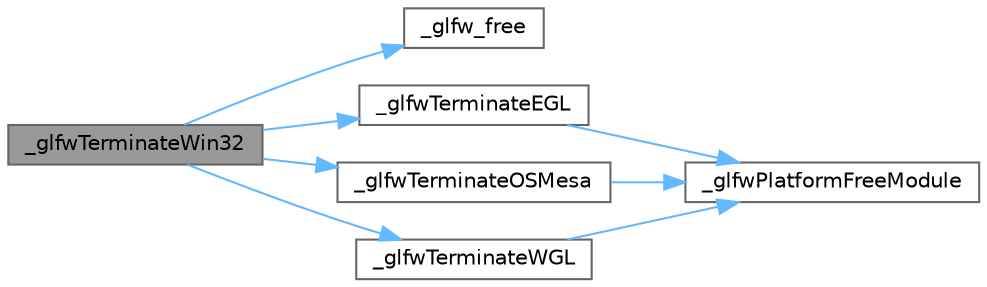 digraph "_glfwTerminateWin32"
{
 // LATEX_PDF_SIZE
  bgcolor="transparent";
  edge [fontname=Helvetica,fontsize=10,labelfontname=Helvetica,labelfontsize=10];
  node [fontname=Helvetica,fontsize=10,shape=box,height=0.2,width=0.4];
  rankdir="LR";
  Node1 [id="Node000001",label="_glfwTerminateWin32",height=0.2,width=0.4,color="gray40", fillcolor="grey60", style="filled", fontcolor="black",tooltip=" "];
  Node1 -> Node2 [id="edge15_Node000001_Node000002",color="steelblue1",style="solid",tooltip=" "];
  Node2 [id="Node000002",label="_glfw_free",height=0.2,width=0.4,color="grey40", fillcolor="white", style="filled",URL="$_classes_2lib_2external_2glfw_2src_2init_8c.html#abcf72962b101a8a5c539da1a278b0e9e",tooltip=" "];
  Node1 -> Node3 [id="edge16_Node000001_Node000003",color="steelblue1",style="solid",tooltip=" "];
  Node3 [id="Node000003",label="_glfwTerminateEGL",height=0.2,width=0.4,color="grey40", fillcolor="white", style="filled",URL="$_classes_2lib_2external_2glfw_2src_2egl__context_8c.html#ab095be9ec2b3a40942da090ee7ab2960",tooltip=" "];
  Node3 -> Node4 [id="edge17_Node000003_Node000004",color="steelblue1",style="solid",tooltip=" "];
  Node4 [id="Node000004",label="_glfwPlatformFreeModule",height=0.2,width=0.4,color="grey40", fillcolor="white", style="filled",URL="$lib_2external_2glfw_2src_2win32__module_8c.html#ad4b9e48b150850f6ee00874f85036715",tooltip=" "];
  Node1 -> Node5 [id="edge18_Node000001_Node000005",color="steelblue1",style="solid",tooltip=" "];
  Node5 [id="Node000005",label="_glfwTerminateOSMesa",height=0.2,width=0.4,color="grey40", fillcolor="white", style="filled",URL="$_old_2_classes_2lib_2raylib_2src_2external_2glfw_2src_2osmesa__context_8c.html#a6619171db5a26424469be37a7f36847a",tooltip=" "];
  Node5 -> Node4 [id="edge19_Node000005_Node000004",color="steelblue1",style="solid",tooltip=" "];
  Node1 -> Node6 [id="edge20_Node000001_Node000006",color="steelblue1",style="solid",tooltip=" "];
  Node6 [id="Node000006",label="_glfwTerminateWGL",height=0.2,width=0.4,color="grey40", fillcolor="white", style="filled",URL="$_classes_2lib_2external_2glfw_2src_2wgl__context_8c.html#a441ed61fa295e53fca605f2e00c51e83",tooltip=" "];
  Node6 -> Node4 [id="edge21_Node000006_Node000004",color="steelblue1",style="solid",tooltip=" "];
}
